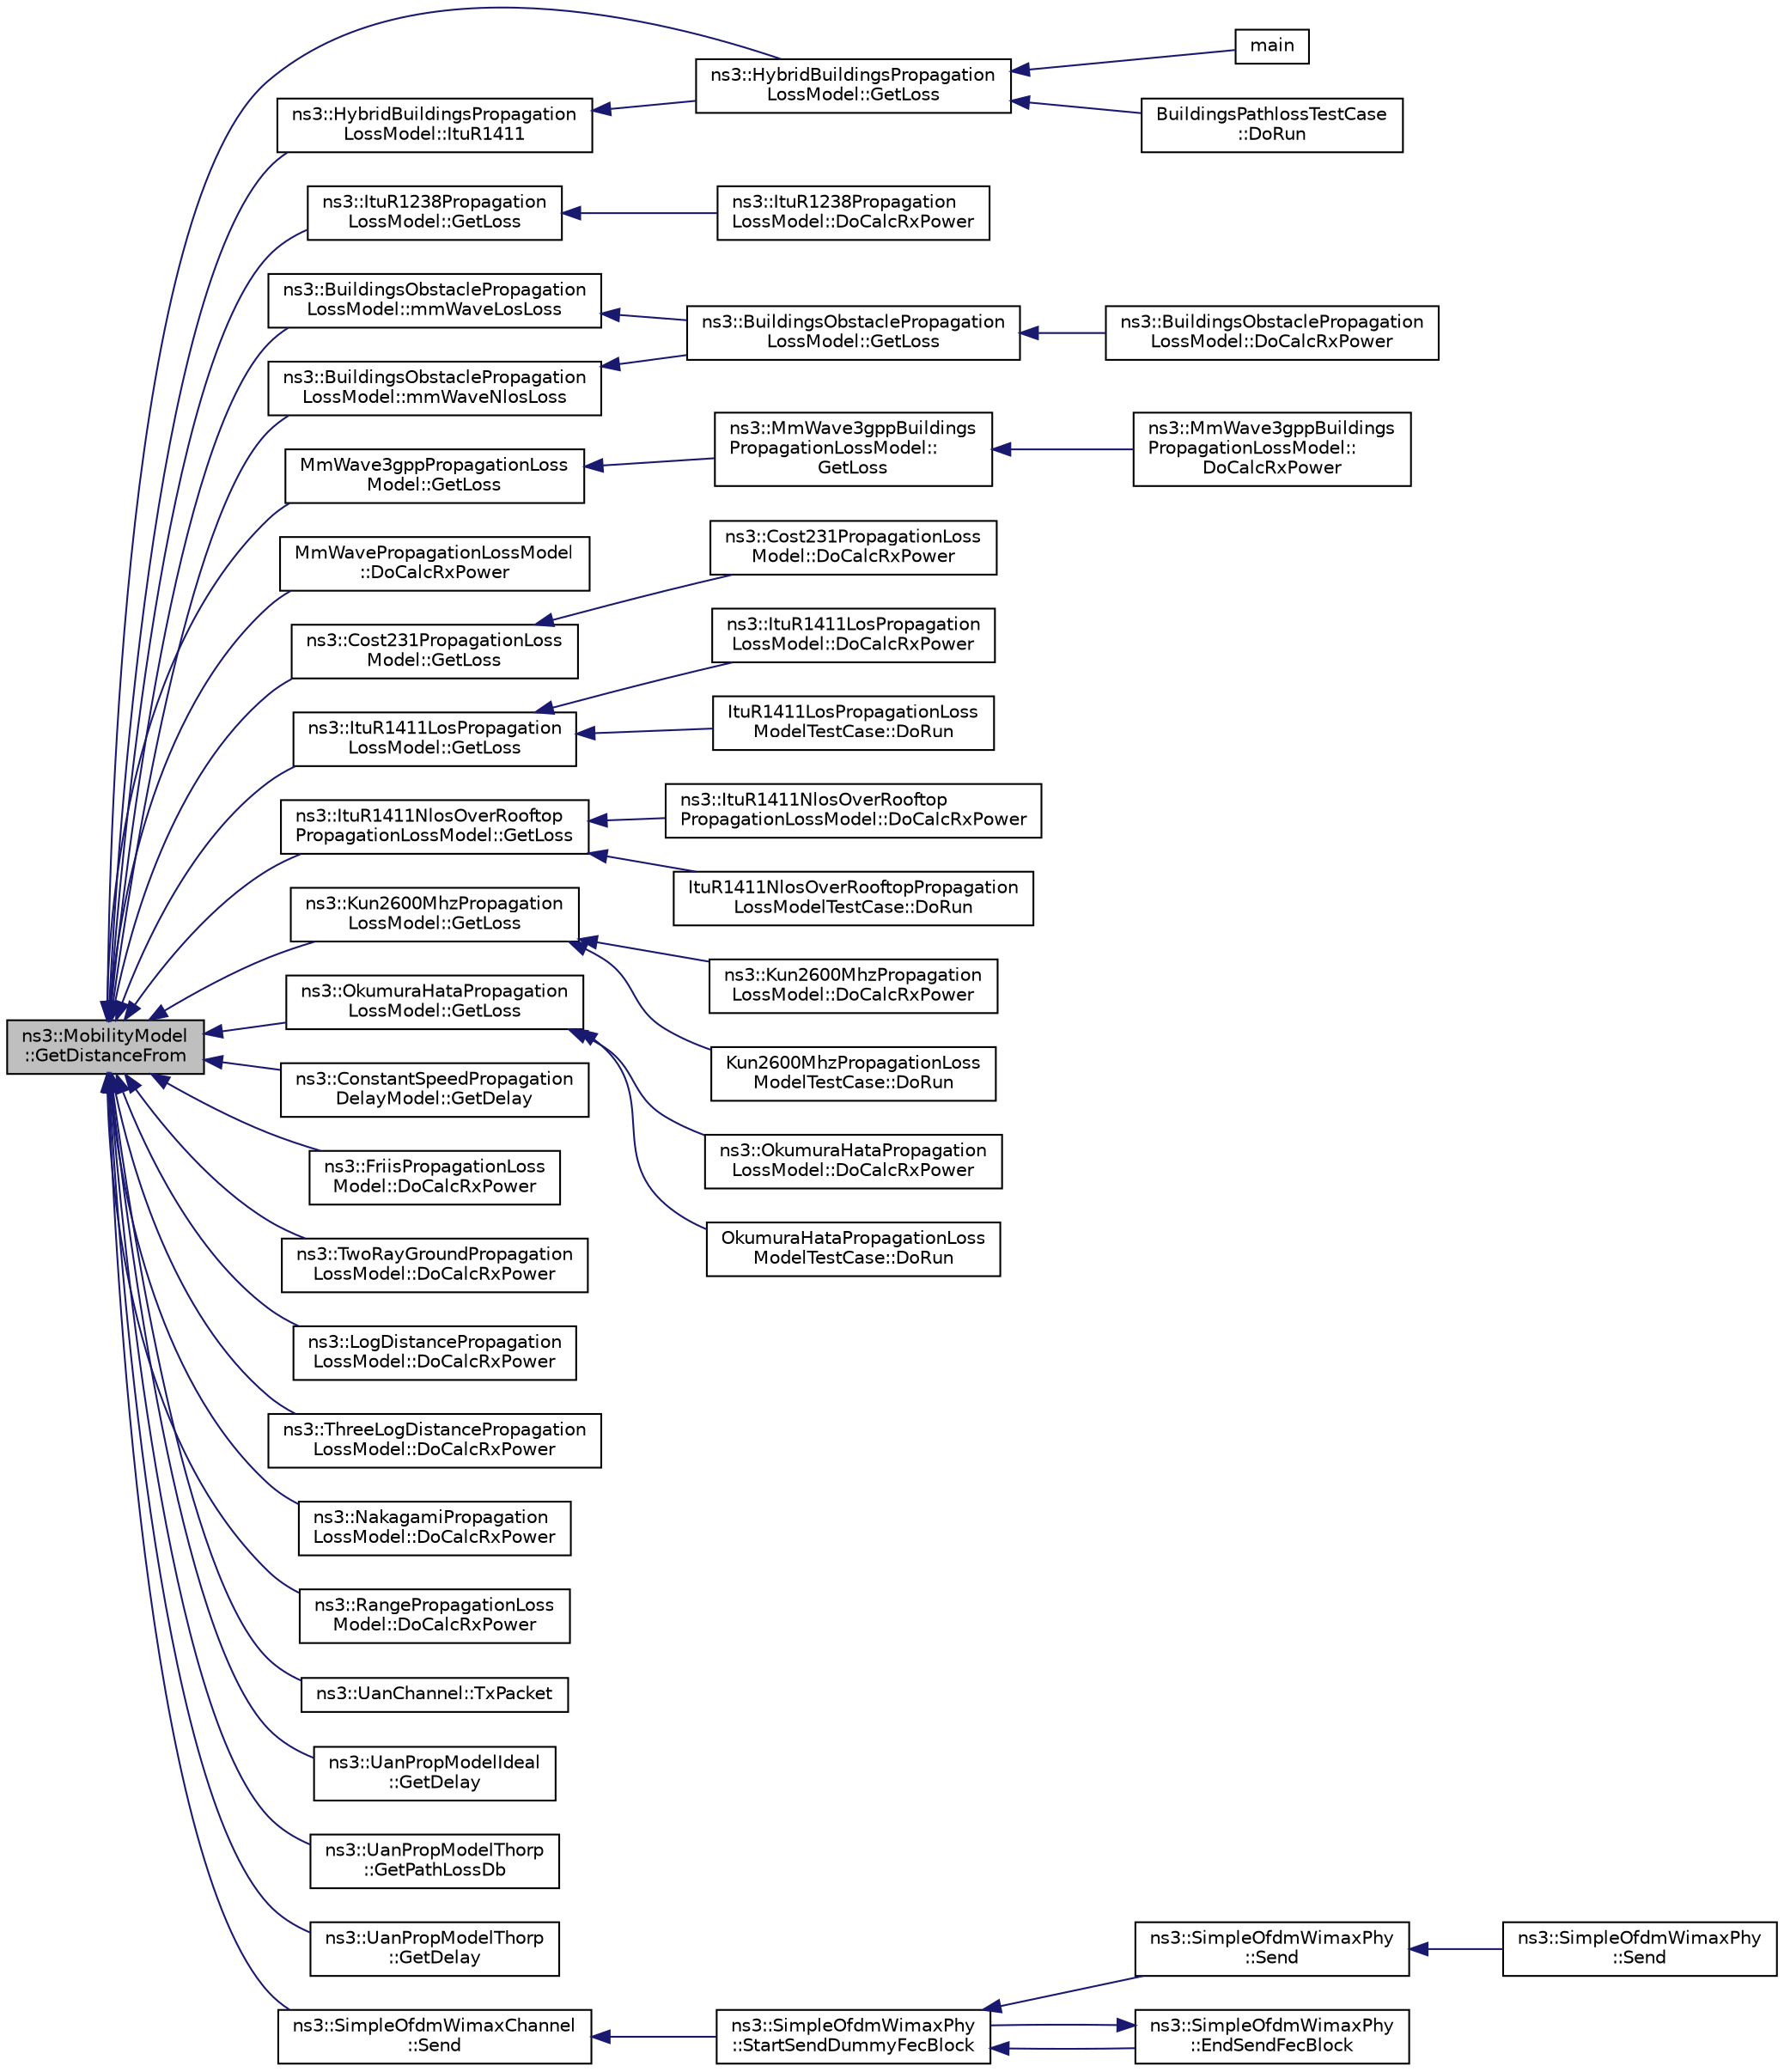 digraph "ns3::MobilityModel::GetDistanceFrom"
{
  edge [fontname="Helvetica",fontsize="10",labelfontname="Helvetica",labelfontsize="10"];
  node [fontname="Helvetica",fontsize="10",shape=record];
  rankdir="LR";
  Node1 [label="ns3::MobilityModel\l::GetDistanceFrom",height=0.2,width=0.4,color="black", fillcolor="grey75", style="filled", fontcolor="black"];
  Node1 -> Node2 [dir="back",color="midnightblue",fontsize="10",style="solid"];
  Node2 [label="ns3::HybridBuildingsPropagation\lLossModel::GetLoss",height=0.2,width=0.4,color="black", fillcolor="white", style="filled",URL="$de/df8/classns3_1_1HybridBuildingsPropagationLossModel.html#a241f98b865eb28321e724c6963ba4f83"];
  Node2 -> Node3 [dir="back",color="midnightblue",fontsize="10",style="solid"];
  Node3 [label="main",height=0.2,width=0.4,color="black", fillcolor="white", style="filled",URL="$d1/dc3/buildings-pathloss-profiler_8cc.html#a0ddf1224851353fc92bfbff6f499fa97"];
  Node2 -> Node4 [dir="back",color="midnightblue",fontsize="10",style="solid"];
  Node4 [label="BuildingsPathlossTestCase\l::DoRun",height=0.2,width=0.4,color="black", fillcolor="white", style="filled",URL="$db/dc5/classBuildingsPathlossTestCase.html#a6b16dda55a96c818e4612ada692b6b35",tooltip="Implementation to actually run this TestCase. "];
  Node1 -> Node5 [dir="back",color="midnightblue",fontsize="10",style="solid"];
  Node5 [label="ns3::HybridBuildingsPropagation\lLossModel::ItuR1411",height=0.2,width=0.4,color="black", fillcolor="white", style="filled",URL="$de/df8/classns3_1_1HybridBuildingsPropagationLossModel.html#a96de0ed2ba5a5e579e2c20942ca568fa"];
  Node5 -> Node2 [dir="back",color="midnightblue",fontsize="10",style="solid"];
  Node1 -> Node6 [dir="back",color="midnightblue",fontsize="10",style="solid"];
  Node6 [label="ns3::ItuR1238Propagation\lLossModel::GetLoss",height=0.2,width=0.4,color="black", fillcolor="white", style="filled",URL="$df/d3f/classns3_1_1ItuR1238PropagationLossModel.html#a9f628a8cf40ba661eb60ba2fb81406c2"];
  Node6 -> Node7 [dir="back",color="midnightblue",fontsize="10",style="solid"];
  Node7 [label="ns3::ItuR1238Propagation\lLossModel::DoCalcRxPower",height=0.2,width=0.4,color="black", fillcolor="white", style="filled",URL="$df/d3f/classns3_1_1ItuR1238PropagationLossModel.html#a5264af642cb5a328f467a7c445dee693"];
  Node1 -> Node8 [dir="back",color="midnightblue",fontsize="10",style="solid"];
  Node8 [label="ns3::BuildingsObstaclePropagation\lLossModel::mmWaveLosLoss",height=0.2,width=0.4,color="black", fillcolor="white", style="filled",URL="$db/d0d/classns3_1_1BuildingsObstaclePropagationLossModel.html#ad689fe28aa4e050953598741fa1a627c"];
  Node8 -> Node9 [dir="back",color="midnightblue",fontsize="10",style="solid"];
  Node9 [label="ns3::BuildingsObstaclePropagation\lLossModel::GetLoss",height=0.2,width=0.4,color="black", fillcolor="white", style="filled",URL="$db/d0d/classns3_1_1BuildingsObstaclePropagationLossModel.html#aeb4896558411b94c66c1070dd800b1e1"];
  Node9 -> Node10 [dir="back",color="midnightblue",fontsize="10",style="solid"];
  Node10 [label="ns3::BuildingsObstaclePropagation\lLossModel::DoCalcRxPower",height=0.2,width=0.4,color="black", fillcolor="white", style="filled",URL="$db/d0d/classns3_1_1BuildingsObstaclePropagationLossModel.html#ae938f5d032fe35e93ffc3c98450947d3"];
  Node1 -> Node11 [dir="back",color="midnightblue",fontsize="10",style="solid"];
  Node11 [label="ns3::BuildingsObstaclePropagation\lLossModel::mmWaveNlosLoss",height=0.2,width=0.4,color="black", fillcolor="white", style="filled",URL="$db/d0d/classns3_1_1BuildingsObstaclePropagationLossModel.html#a165f29adb5af1840a7cbb837dcd8e5c9"];
  Node11 -> Node9 [dir="back",color="midnightblue",fontsize="10",style="solid"];
  Node1 -> Node12 [dir="back",color="midnightblue",fontsize="10",style="solid"];
  Node12 [label="MmWave3gppPropagationLoss\lModel::GetLoss",height=0.2,width=0.4,color="black", fillcolor="white", style="filled",URL="$dc/d49/classMmWave3gppPropagationLossModel.html#ae389c108155d92774975e8a8d0de9c6a"];
  Node12 -> Node13 [dir="back",color="midnightblue",fontsize="10",style="solid"];
  Node13 [label="ns3::MmWave3gppBuildings\lPropagationLossModel::\lGetLoss",height=0.2,width=0.4,color="black", fillcolor="white", style="filled",URL="$d6/d89/classns3_1_1MmWave3gppBuildingsPropagationLossModel.html#ae461e2a33b54da63fe384804e719813b"];
  Node13 -> Node14 [dir="back",color="midnightblue",fontsize="10",style="solid"];
  Node14 [label="ns3::MmWave3gppBuildings\lPropagationLossModel::\lDoCalcRxPower",height=0.2,width=0.4,color="black", fillcolor="white", style="filled",URL="$d6/d89/classns3_1_1MmWave3gppBuildingsPropagationLossModel.html#ada18d8a51aff691ae918be09794df267"];
  Node1 -> Node15 [dir="back",color="midnightblue",fontsize="10",style="solid"];
  Node15 [label="MmWavePropagationLossModel\l::DoCalcRxPower",height=0.2,width=0.4,color="black", fillcolor="white", style="filled",URL="$d7/d6e/classMmWavePropagationLossModel.html#a28b879dc3d4404dd807b50527c71e51c"];
  Node1 -> Node16 [dir="back",color="midnightblue",fontsize="10",style="solid"];
  Node16 [label="ns3::Cost231PropagationLoss\lModel::GetLoss",height=0.2,width=0.4,color="black", fillcolor="white", style="filled",URL="$d9/df2/classns3_1_1Cost231PropagationLossModel.html#adcd7815ef6c85c45565231142004f4e8"];
  Node16 -> Node17 [dir="back",color="midnightblue",fontsize="10",style="solid"];
  Node17 [label="ns3::Cost231PropagationLoss\lModel::DoCalcRxPower",height=0.2,width=0.4,color="black", fillcolor="white", style="filled",URL="$d9/df2/classns3_1_1Cost231PropagationLossModel.html#a69ee4232b70016dda215a8634349932e"];
  Node1 -> Node18 [dir="back",color="midnightblue",fontsize="10",style="solid"];
  Node18 [label="ns3::ItuR1411LosPropagation\lLossModel::GetLoss",height=0.2,width=0.4,color="black", fillcolor="white", style="filled",URL="$d4/da8/classns3_1_1ItuR1411LosPropagationLossModel.html#ad194a5751273291ef168cafa0efc9ca6"];
  Node18 -> Node19 [dir="back",color="midnightblue",fontsize="10",style="solid"];
  Node19 [label="ns3::ItuR1411LosPropagation\lLossModel::DoCalcRxPower",height=0.2,width=0.4,color="black", fillcolor="white", style="filled",URL="$d4/da8/classns3_1_1ItuR1411LosPropagationLossModel.html#a4d3a669fac3015e30ab70d53113d7d52"];
  Node18 -> Node20 [dir="back",color="midnightblue",fontsize="10",style="solid"];
  Node20 [label="ItuR1411LosPropagationLoss\lModelTestCase::DoRun",height=0.2,width=0.4,color="black", fillcolor="white", style="filled",URL="$d9/dc9/classItuR1411LosPropagationLossModelTestCase.html#a13bfa897fc98c45a328bf90f0f648249",tooltip="Implementation to actually run this TestCase. "];
  Node1 -> Node21 [dir="back",color="midnightblue",fontsize="10",style="solid"];
  Node21 [label="ns3::ItuR1411NlosOverRooftop\lPropagationLossModel::GetLoss",height=0.2,width=0.4,color="black", fillcolor="white", style="filled",URL="$d6/d73/classns3_1_1ItuR1411NlosOverRooftopPropagationLossModel.html#a73ddf8a5aec66d107cf56b33160dd116"];
  Node21 -> Node22 [dir="back",color="midnightblue",fontsize="10",style="solid"];
  Node22 [label="ns3::ItuR1411NlosOverRooftop\lPropagationLossModel::DoCalcRxPower",height=0.2,width=0.4,color="black", fillcolor="white", style="filled",URL="$d6/d73/classns3_1_1ItuR1411NlosOverRooftopPropagationLossModel.html#a3afc938f060814307382eb07791ff00b"];
  Node21 -> Node23 [dir="back",color="midnightblue",fontsize="10",style="solid"];
  Node23 [label="ItuR1411NlosOverRooftopPropagation\lLossModelTestCase::DoRun",height=0.2,width=0.4,color="black", fillcolor="white", style="filled",URL="$df/db7/classItuR1411NlosOverRooftopPropagationLossModelTestCase.html#a8b0deec1405f06522fd9d3a44734e51d",tooltip="Implementation to actually run this TestCase. "];
  Node1 -> Node24 [dir="back",color="midnightblue",fontsize="10",style="solid"];
  Node24 [label="ns3::Kun2600MhzPropagation\lLossModel::GetLoss",height=0.2,width=0.4,color="black", fillcolor="white", style="filled",URL="$db/d8c/classns3_1_1Kun2600MhzPropagationLossModel.html#a6ca564e4f91bd979af59431ae2a9e0d8"];
  Node24 -> Node25 [dir="back",color="midnightblue",fontsize="10",style="solid"];
  Node25 [label="ns3::Kun2600MhzPropagation\lLossModel::DoCalcRxPower",height=0.2,width=0.4,color="black", fillcolor="white", style="filled",URL="$db/d8c/classns3_1_1Kun2600MhzPropagationLossModel.html#a705cd3abfe2e8d5841cfb629e210d8c2"];
  Node24 -> Node26 [dir="back",color="midnightblue",fontsize="10",style="solid"];
  Node26 [label="Kun2600MhzPropagationLoss\lModelTestCase::DoRun",height=0.2,width=0.4,color="black", fillcolor="white", style="filled",URL="$dc/d83/classKun2600MhzPropagationLossModelTestCase.html#aa5278eaa92b5abce1cd91bfea29ec794",tooltip="Implementation to actually run this TestCase. "];
  Node1 -> Node27 [dir="back",color="midnightblue",fontsize="10",style="solid"];
  Node27 [label="ns3::OkumuraHataPropagation\lLossModel::GetLoss",height=0.2,width=0.4,color="black", fillcolor="white", style="filled",URL="$d7/df9/classns3_1_1OkumuraHataPropagationLossModel.html#aa6ca10bd9ebdbc46deeec2e036ba6938"];
  Node27 -> Node28 [dir="back",color="midnightblue",fontsize="10",style="solid"];
  Node28 [label="ns3::OkumuraHataPropagation\lLossModel::DoCalcRxPower",height=0.2,width=0.4,color="black", fillcolor="white", style="filled",URL="$d7/df9/classns3_1_1OkumuraHataPropagationLossModel.html#ab3a4458fc050a0e246e21eae2ca1e955"];
  Node27 -> Node29 [dir="back",color="midnightblue",fontsize="10",style="solid"];
  Node29 [label="OkumuraHataPropagationLoss\lModelTestCase::DoRun",height=0.2,width=0.4,color="black", fillcolor="white", style="filled",URL="$de/db1/classOkumuraHataPropagationLossModelTestCase.html#a2eeb636f42a7780e1767fb2fb21875af",tooltip="Implementation to actually run this TestCase. "];
  Node1 -> Node30 [dir="back",color="midnightblue",fontsize="10",style="solid"];
  Node30 [label="ns3::ConstantSpeedPropagation\lDelayModel::GetDelay",height=0.2,width=0.4,color="black", fillcolor="white", style="filled",URL="$d3/db8/classns3_1_1ConstantSpeedPropagationDelayModel.html#a02fbbd68ce99f0850f19f546ea682f8b"];
  Node1 -> Node31 [dir="back",color="midnightblue",fontsize="10",style="solid"];
  Node31 [label="ns3::FriisPropagationLoss\lModel::DoCalcRxPower",height=0.2,width=0.4,color="black", fillcolor="white", style="filled",URL="$d2/d68/classns3_1_1FriisPropagationLossModel.html#afa96b418174d515984c9e5f79af399dd"];
  Node1 -> Node32 [dir="back",color="midnightblue",fontsize="10",style="solid"];
  Node32 [label="ns3::TwoRayGroundPropagation\lLossModel::DoCalcRxPower",height=0.2,width=0.4,color="black", fillcolor="white", style="filled",URL="$da/d18/classns3_1_1TwoRayGroundPropagationLossModel.html#a72cae304e6cafffa4eb1dd6292e6f470"];
  Node1 -> Node33 [dir="back",color="midnightblue",fontsize="10",style="solid"];
  Node33 [label="ns3::LogDistancePropagation\lLossModel::DoCalcRxPower",height=0.2,width=0.4,color="black", fillcolor="white", style="filled",URL="$d6/dab/classns3_1_1LogDistancePropagationLossModel.html#acf6fa322564f60f5140b3e6cc7910581"];
  Node1 -> Node34 [dir="back",color="midnightblue",fontsize="10",style="solid"];
  Node34 [label="ns3::ThreeLogDistancePropagation\lLossModel::DoCalcRxPower",height=0.2,width=0.4,color="black", fillcolor="white", style="filled",URL="$da/d93/classns3_1_1ThreeLogDistancePropagationLossModel.html#affb50ea34b4f46000c66069c75beb04f"];
  Node1 -> Node35 [dir="back",color="midnightblue",fontsize="10",style="solid"];
  Node35 [label="ns3::NakagamiPropagation\lLossModel::DoCalcRxPower",height=0.2,width=0.4,color="black", fillcolor="white", style="filled",URL="$d5/d69/classns3_1_1NakagamiPropagationLossModel.html#a23a080bfe8e23fc663a1408769d9f88f"];
  Node1 -> Node36 [dir="back",color="midnightblue",fontsize="10",style="solid"];
  Node36 [label="ns3::RangePropagationLoss\lModel::DoCalcRxPower",height=0.2,width=0.4,color="black", fillcolor="white", style="filled",URL="$d6/d95/classns3_1_1RangePropagationLossModel.html#a6a377b216c413b69574ff2186fda7995"];
  Node1 -> Node37 [dir="back",color="midnightblue",fontsize="10",style="solid"];
  Node37 [label="ns3::UanChannel::TxPacket",height=0.2,width=0.4,color="black", fillcolor="white", style="filled",URL="$d1/dec/classns3_1_1UanChannel.html#aaf9ea1b58b62a99e1c05c4732dcb5b55"];
  Node1 -> Node38 [dir="back",color="midnightblue",fontsize="10",style="solid"];
  Node38 [label="ns3::UanPropModelIdeal\l::GetDelay",height=0.2,width=0.4,color="black", fillcolor="white", style="filled",URL="$de/d16/classns3_1_1UanPropModelIdeal.html#a3aee9ee82d6cf798ce814f6e46d6dfd3"];
  Node1 -> Node39 [dir="back",color="midnightblue",fontsize="10",style="solid"];
  Node39 [label="ns3::UanPropModelThorp\l::GetPathLossDb",height=0.2,width=0.4,color="black", fillcolor="white", style="filled",URL="$dd/d8e/classns3_1_1UanPropModelThorp.html#a5234a83f4289907a57afa9246e4e0f8b"];
  Node1 -> Node40 [dir="back",color="midnightblue",fontsize="10",style="solid"];
  Node40 [label="ns3::UanPropModelThorp\l::GetDelay",height=0.2,width=0.4,color="black", fillcolor="white", style="filled",URL="$dd/d8e/classns3_1_1UanPropModelThorp.html#a6b89d0d9e637546e3af0b324c42fc4e0"];
  Node1 -> Node41 [dir="back",color="midnightblue",fontsize="10",style="solid"];
  Node41 [label="ns3::SimpleOfdmWimaxChannel\l::Send",height=0.2,width=0.4,color="black", fillcolor="white", style="filled",URL="$d6/dde/classns3_1_1SimpleOfdmWimaxChannel.html#ac056bb3c46b4ecc56b4fe32fefd79bc6",tooltip="Sends a dummy fec block to all connected physical devices. "];
  Node41 -> Node42 [dir="back",color="midnightblue",fontsize="10",style="solid"];
  Node42 [label="ns3::SimpleOfdmWimaxPhy\l::StartSendDummyFecBlock",height=0.2,width=0.4,color="black", fillcolor="white", style="filled",URL="$d5/dba/classns3_1_1SimpleOfdmWimaxPhy.html#a224ebae3cb0c6309b1d290dcfe349963"];
  Node42 -> Node43 [dir="back",color="midnightblue",fontsize="10",style="solid"];
  Node43 [label="ns3::SimpleOfdmWimaxPhy\l::Send",height=0.2,width=0.4,color="black", fillcolor="white", style="filled",URL="$d5/dba/classns3_1_1SimpleOfdmWimaxPhy.html#ac39b27e0e9ce8d571f307fcc7d40d2ad",tooltip="Sends a burst on the channel. "];
  Node43 -> Node44 [dir="back",color="midnightblue",fontsize="10",style="solid"];
  Node44 [label="ns3::SimpleOfdmWimaxPhy\l::Send",height=0.2,width=0.4,color="black", fillcolor="white", style="filled",URL="$d5/dba/classns3_1_1SimpleOfdmWimaxPhy.html#a8df8042b7b44fdf471addecf6c41f074",tooltip="Sends a burst on the channel. "];
  Node42 -> Node45 [dir="back",color="midnightblue",fontsize="10",style="solid"];
  Node45 [label="ns3::SimpleOfdmWimaxPhy\l::EndSendFecBlock",height=0.2,width=0.4,color="black", fillcolor="white", style="filled",URL="$d5/dba/classns3_1_1SimpleOfdmWimaxPhy.html#a488d6fa3a7f48b641422e790c796a742"];
  Node45 -> Node42 [dir="back",color="midnightblue",fontsize="10",style="solid"];
}
